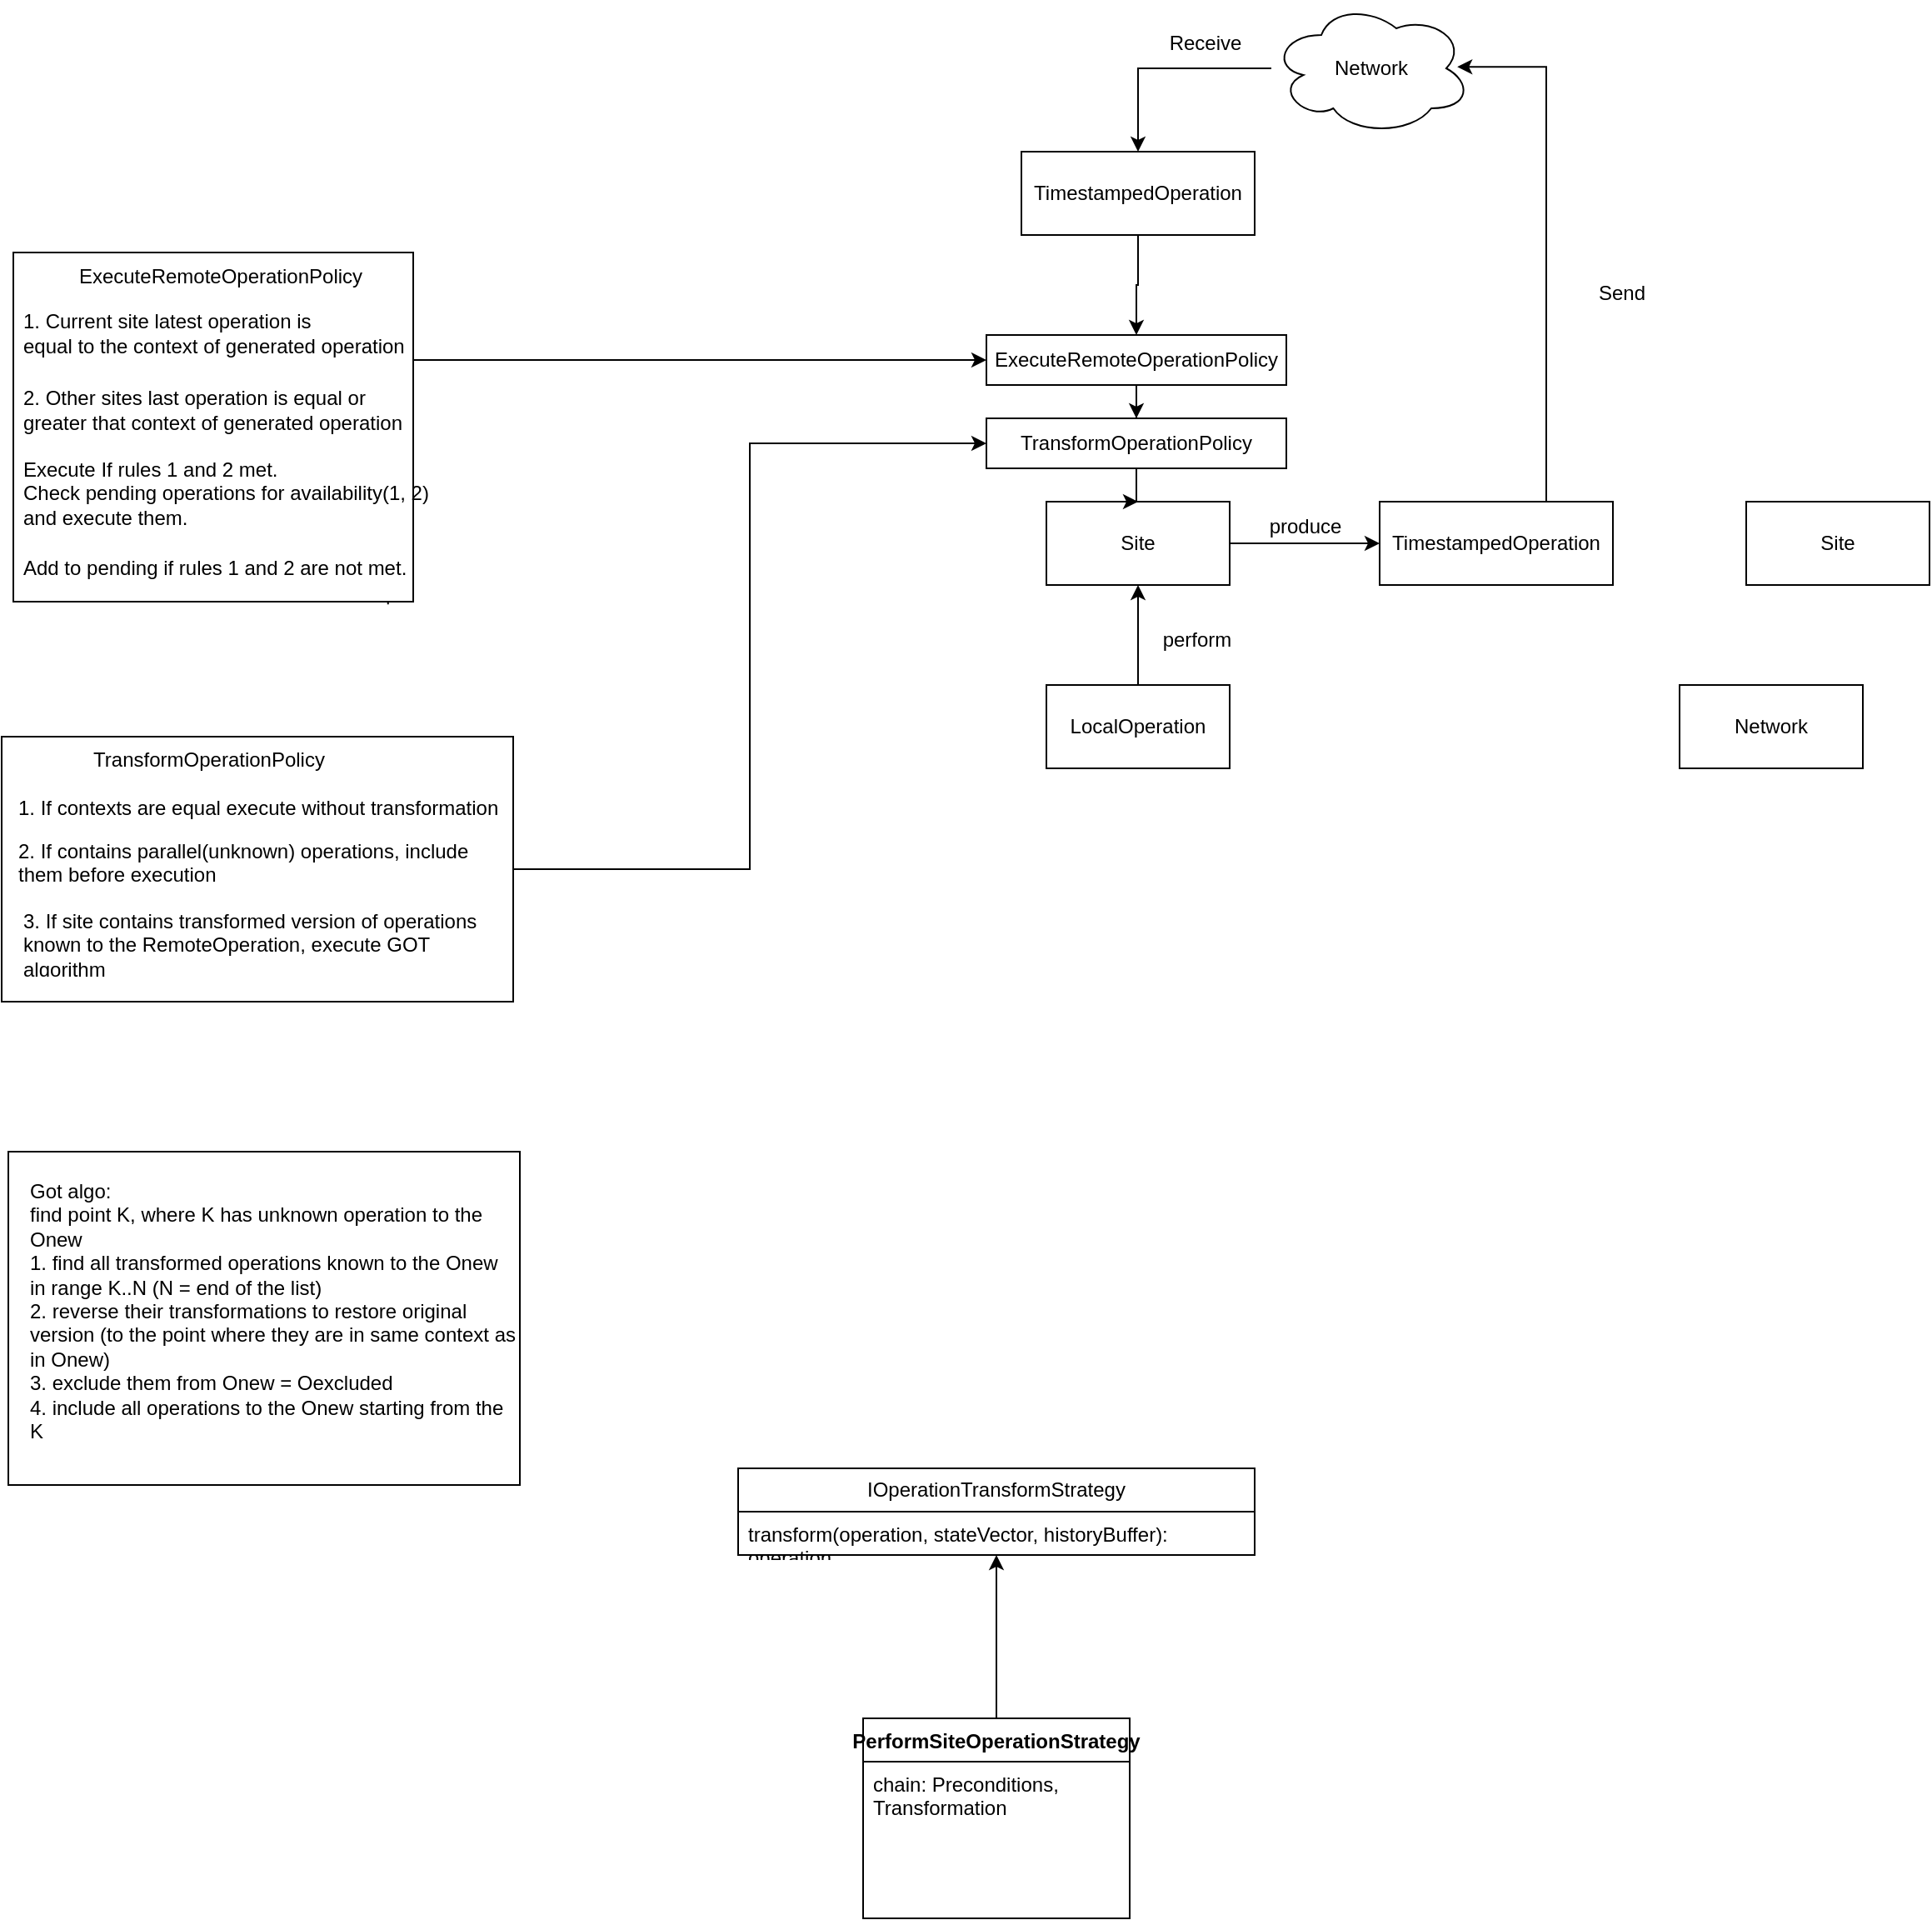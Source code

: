 <mxfile version="28.1.1">
  <diagram name="Page-1" id="J5SejxokWDs_I1bTdrdI">
    <mxGraphModel grid="1" page="1" gridSize="10" guides="1" tooltips="1" connect="1" arrows="1" fold="1" pageScale="1" pageWidth="850" pageHeight="1100" math="0" shadow="0">
      <root>
        <mxCell id="0" />
        <mxCell id="1" parent="0" />
        <mxCell id="sRo3M1c-TqLhEgrN3lf_-10" value="" style="edgeStyle=orthogonalEdgeStyle;rounded=0;orthogonalLoop=1;jettySize=auto;html=1;" edge="1" parent="1" source="sRo3M1c-TqLhEgrN3lf_-5" target="sRo3M1c-TqLhEgrN3lf_-9">
          <mxGeometry relative="1" as="geometry" />
        </mxCell>
        <mxCell id="sRo3M1c-TqLhEgrN3lf_-5" value="Site" style="html=1;whiteSpace=wrap;" vertex="1" parent="1">
          <mxGeometry x="230" y="300" width="110" height="50" as="geometry" />
        </mxCell>
        <mxCell id="sRo3M1c-TqLhEgrN3lf_-7" style="edgeStyle=orthogonalEdgeStyle;rounded=0;orthogonalLoop=1;jettySize=auto;html=1;" edge="1" parent="1" source="sRo3M1c-TqLhEgrN3lf_-6" target="sRo3M1c-TqLhEgrN3lf_-5">
          <mxGeometry relative="1" as="geometry" />
        </mxCell>
        <mxCell id="sRo3M1c-TqLhEgrN3lf_-6" value="LocalOperation" style="html=1;whiteSpace=wrap;" vertex="1" parent="1">
          <mxGeometry x="230" y="410" width="110" height="50" as="geometry" />
        </mxCell>
        <mxCell id="sRo3M1c-TqLhEgrN3lf_-8" value="perform" style="text;html=1;align=center;verticalAlign=middle;resizable=0;points=[];autosize=1;strokeColor=none;fillColor=none;" vertex="1" parent="1">
          <mxGeometry x="290" y="368" width="60" height="30" as="geometry" />
        </mxCell>
        <mxCell id="sRo3M1c-TqLhEgrN3lf_-9" value="TimestampedOperation" style="html=1;whiteSpace=wrap;" vertex="1" parent="1">
          <mxGeometry x="430" y="300" width="140" height="50" as="geometry" />
        </mxCell>
        <mxCell id="sRo3M1c-TqLhEgrN3lf_-11" value="produce" style="text;html=1;align=center;verticalAlign=middle;resizable=0;points=[];autosize=1;strokeColor=none;fillColor=none;" vertex="1" parent="1">
          <mxGeometry x="350" y="300" width="70" height="30" as="geometry" />
        </mxCell>
        <mxCell id="sRo3M1c-TqLhEgrN3lf_-12" value="Network" style="html=1;whiteSpace=wrap;" vertex="1" parent="1">
          <mxGeometry x="610" y="410" width="110" height="50" as="geometry" />
        </mxCell>
        <mxCell id="sRo3M1c-TqLhEgrN3lf_-13" value="Site" style="html=1;whiteSpace=wrap;" vertex="1" parent="1">
          <mxGeometry x="650" y="300" width="110" height="50" as="geometry" />
        </mxCell>
        <mxCell id="sRo3M1c-TqLhEgrN3lf_-22" style="edgeStyle=orthogonalEdgeStyle;rounded=0;orthogonalLoop=1;jettySize=auto;html=1;" edge="1" parent="1" source="sRo3M1c-TqLhEgrN3lf_-14" target="sRo3M1c-TqLhEgrN3lf_-21">
          <mxGeometry relative="1" as="geometry" />
        </mxCell>
        <mxCell id="sRo3M1c-TqLhEgrN3lf_-14" value="TimestampedOperation" style="html=1;whiteSpace=wrap;" vertex="1" parent="1">
          <mxGeometry x="215" y="90" width="140" height="50" as="geometry" />
        </mxCell>
        <mxCell id="sRo3M1c-TqLhEgrN3lf_-16" style="edgeStyle=orthogonalEdgeStyle;rounded=0;orthogonalLoop=1;jettySize=auto;html=1;" edge="1" parent="1" source="sRo3M1c-TqLhEgrN3lf_-15" target="sRo3M1c-TqLhEgrN3lf_-14">
          <mxGeometry relative="1" as="geometry" />
        </mxCell>
        <mxCell id="sRo3M1c-TqLhEgrN3lf_-15" value="Network" style="ellipse;shape=cloud;whiteSpace=wrap;html=1;" vertex="1" parent="1">
          <mxGeometry x="365" width="120" height="80" as="geometry" />
        </mxCell>
        <mxCell id="sRo3M1c-TqLhEgrN3lf_-17" value="Receive" style="text;html=1;align=center;verticalAlign=middle;resizable=0;points=[];autosize=1;strokeColor=none;fillColor=none;" vertex="1" parent="1">
          <mxGeometry x="290" y="10" width="70" height="30" as="geometry" />
        </mxCell>
        <mxCell id="sRo3M1c-TqLhEgrN3lf_-30" style="edgeStyle=orthogonalEdgeStyle;rounded=0;orthogonalLoop=1;jettySize=auto;html=1;exitX=0.937;exitY=1.008;exitDx=0;exitDy=0;exitPerimeter=0;" edge="1" parent="1" source="sRo3M1c-TqLhEgrN3lf_-19" target="sRo3M1c-TqLhEgrN3lf_-21">
          <mxGeometry relative="1" as="geometry">
            <mxPoint x="129" y="215" as="sourcePoint" />
            <Array as="points">
              <mxPoint x="-165" y="215" />
            </Array>
          </mxGeometry>
        </mxCell>
        <mxCell id="sRo3M1c-TqLhEgrN3lf_-19" value="" style="html=1;whiteSpace=wrap;" vertex="1" parent="1">
          <mxGeometry x="-390" y="150.5" width="240" height="209.5" as="geometry" />
        </mxCell>
        <mxCell id="sRo3M1c-TqLhEgrN3lf_-43" style="edgeStyle=orthogonalEdgeStyle;rounded=0;orthogonalLoop=1;jettySize=auto;html=1;" edge="1" parent="1" source="sRo3M1c-TqLhEgrN3lf_-21" target="sRo3M1c-TqLhEgrN3lf_-42">
          <mxGeometry relative="1" as="geometry" />
        </mxCell>
        <mxCell id="sRo3M1c-TqLhEgrN3lf_-21" value="ExecuteRemoteOperationPolicy" style="rounded=0;whiteSpace=wrap;html=1;" vertex="1" parent="1">
          <mxGeometry x="194" y="200" width="180" height="30" as="geometry" />
        </mxCell>
        <mxCell id="sRo3M1c-TqLhEgrN3lf_-23" value="1. Current site latest operation is &lt;br&gt;equal to the context of generated operation" style="text;align=left;verticalAlign=middle;resizable=0;points=[];autosize=1;strokeColor=none;fillColor=none;html=1;" vertex="1" parent="1">
          <mxGeometry x="-386" y="178.5" width="250" height="40" as="geometry" />
        </mxCell>
        <mxCell id="sRo3M1c-TqLhEgrN3lf_-24" value="&lt;span style=&quot;text-wrap-mode: wrap;&quot;&gt;ExecuteRemoteOperationPolicy&lt;/span&gt;" style="text;html=1;align=center;verticalAlign=middle;resizable=0;points=[];autosize=1;strokeColor=none;fillColor=none;" vertex="1" parent="1">
          <mxGeometry x="-361" y="149.5" width="190" height="30" as="geometry" />
        </mxCell>
        <mxCell id="sRo3M1c-TqLhEgrN3lf_-28" value="2. Other sites last operation is equal&lt;span style=&quot;background-color: transparent; color: light-dark(rgb(0, 0, 0), rgb(255, 255, 255));&quot;&gt;&amp;nbsp;or&amp;nbsp;&lt;/span&gt;&lt;div&gt;&lt;span style=&quot;background-color: transparent; color: light-dark(rgb(0, 0, 0), rgb(255, 255, 255));&quot;&gt;greater that context &lt;/span&gt;&lt;span style=&quot;background-color: transparent; color: light-dark(rgb(0, 0, 0), rgb(255, 255, 255));&quot;&gt;of generated operation&lt;/span&gt;&lt;/div&gt;" style="text;align=left;verticalAlign=middle;resizable=0;points=[];autosize=1;strokeColor=none;fillColor=none;html=1;" vertex="1" parent="1">
          <mxGeometry x="-386" y="224.5" width="250" height="40" as="geometry" />
        </mxCell>
        <mxCell id="sRo3M1c-TqLhEgrN3lf_-47" style="edgeStyle=orthogonalEdgeStyle;rounded=0;orthogonalLoop=1;jettySize=auto;html=1;entryX=0;entryY=0.5;entryDx=0;entryDy=0;" edge="1" parent="1" source="sRo3M1c-TqLhEgrN3lf_-36" target="sRo3M1c-TqLhEgrN3lf_-42">
          <mxGeometry relative="1" as="geometry" />
        </mxCell>
        <mxCell id="sRo3M1c-TqLhEgrN3lf_-36" value="" style="html=1;whiteSpace=wrap;" vertex="1" parent="1">
          <mxGeometry x="-397" y="441" width="307" height="159" as="geometry" />
        </mxCell>
        <mxCell id="sRo3M1c-TqLhEgrN3lf_-38" value="&lt;span style=&quot;text-wrap-mode: wrap;&quot;&gt;TransformOperationPolicy&lt;/span&gt;" style="text;html=1;align=center;verticalAlign=middle;resizable=0;points=[];autosize=1;strokeColor=none;fillColor=none;" vertex="1" parent="1">
          <mxGeometry x="-353" y="440" width="160" height="30" as="geometry" />
        </mxCell>
        <mxCell id="sRo3M1c-TqLhEgrN3lf_-40" value="Execute If rules 1 and 2 met.&amp;nbsp;&lt;div&gt;Check pending operations for availability(1, 2)&amp;nbsp;&lt;/div&gt;&lt;div&gt;and execute them.&lt;/div&gt;" style="text;align=left;verticalAlign=middle;resizable=0;points=[];autosize=1;strokeColor=none;fillColor=none;html=1;" vertex="1" parent="1">
          <mxGeometry x="-386" y="264.5" width="270" height="60" as="geometry" />
        </mxCell>
        <mxCell id="sRo3M1c-TqLhEgrN3lf_-41" value="Add to pending if rules 1 and 2 are not met." style="text;align=left;verticalAlign=middle;resizable=0;points=[];autosize=1;strokeColor=none;fillColor=none;html=1;" vertex="1" parent="1">
          <mxGeometry x="-386" y="324.5" width="250" height="30" as="geometry" />
        </mxCell>
        <mxCell id="sRo3M1c-TqLhEgrN3lf_-44" style="edgeStyle=orthogonalEdgeStyle;rounded=0;orthogonalLoop=1;jettySize=auto;html=1;" edge="1" parent="1" source="sRo3M1c-TqLhEgrN3lf_-42" target="sRo3M1c-TqLhEgrN3lf_-5">
          <mxGeometry relative="1" as="geometry" />
        </mxCell>
        <mxCell id="sRo3M1c-TqLhEgrN3lf_-42" value="TransformOperationPolicy" style="rounded=0;whiteSpace=wrap;html=1;" vertex="1" parent="1">
          <mxGeometry x="194" y="250" width="180" height="30" as="geometry" />
        </mxCell>
        <mxCell id="sRo3M1c-TqLhEgrN3lf_-45" style="edgeStyle=orthogonalEdgeStyle;rounded=0;orthogonalLoop=1;jettySize=auto;html=1;entryX=0.93;entryY=0.489;entryDx=0;entryDy=0;entryPerimeter=0;" edge="1" parent="1" source="sRo3M1c-TqLhEgrN3lf_-9" target="sRo3M1c-TqLhEgrN3lf_-15">
          <mxGeometry relative="1" as="geometry">
            <Array as="points">
              <mxPoint x="530" y="39" />
            </Array>
          </mxGeometry>
        </mxCell>
        <mxCell id="sRo3M1c-TqLhEgrN3lf_-46" value="Send" style="text;html=1;align=center;verticalAlign=middle;resizable=0;points=[];autosize=1;strokeColor=none;fillColor=none;" vertex="1" parent="1">
          <mxGeometry x="550" y="160" width="50" height="30" as="geometry" />
        </mxCell>
        <mxCell id="sRo3M1c-TqLhEgrN3lf_-48" value="1. If contexts are equal execute without transformation" style="text;strokeColor=none;fillColor=none;align=left;verticalAlign=top;spacingLeft=4;spacingRight=4;overflow=hidden;rotatable=0;points=[[0,0.5],[1,0.5]];portConstraint=eastwest;whiteSpace=wrap;" vertex="1" parent="1">
          <mxGeometry x="-393" y="470" width="303" height="26" as="geometry" />
        </mxCell>
        <mxCell id="sRo3M1c-TqLhEgrN3lf_-49" value="2. If contains parallel(unknown) operations, include them before execution" style="text;strokeColor=none;fillColor=none;align=left;verticalAlign=top;spacingLeft=4;spacingRight=4;overflow=hidden;rotatable=0;points=[[0,0.5],[1,0.5]];portConstraint=eastwest;whiteSpace=wrap;" vertex="1" parent="1">
          <mxGeometry x="-393" y="496" width="303" height="44" as="geometry" />
        </mxCell>
        <mxCell id="sRo3M1c-TqLhEgrN3lf_-50" value="3. If site contains transformed version of operations known to the RemoteOperation, execute GOT algorithm" style="text;strokeColor=none;fillColor=none;align=left;verticalAlign=top;spacingLeft=4;spacingRight=4;overflow=hidden;rotatable=0;points=[[0,0.5],[1,0.5]];portConstraint=eastwest;whiteSpace=wrap;" vertex="1" parent="1">
          <mxGeometry x="-390" y="538" width="303" height="44" as="geometry" />
        </mxCell>
        <mxCell id="XN1H7O15hgds6QESsMdB-1" value="" style="html=1;whiteSpace=wrap;" vertex="1" parent="1">
          <mxGeometry x="-393" y="690" width="307" height="200" as="geometry" />
        </mxCell>
        <mxCell id="XN1H7O15hgds6QESsMdB-2" value="Got algo: &#xa;find point K, where K has unknown operation to the Onew&#xa;1. find all transformed operations known to the Onew in range K..N (N = end of the list)&#xa;2. reverse their transformations to restore original version (to the point where they are in same context as in Onew)&#xa;3. exclude them from Onew = Oexcluded&#xa;4. include all operations to the Onew starting from the K " style="text;strokeColor=none;fillColor=none;align=left;verticalAlign=top;spacingLeft=4;spacingRight=4;overflow=hidden;rotatable=0;points=[[0,0.5],[1,0.5]];portConstraint=eastwest;whiteSpace=wrap;" vertex="1" parent="1">
          <mxGeometry x="-386" y="700" width="303" height="190" as="geometry" />
        </mxCell>
        <mxCell id="XN1H7O15hgds6QESsMdB-4" value="IOperationTransformStrategy" style="swimlane;fontStyle=0;childLayout=stackLayout;horizontal=1;startSize=26;fillColor=none;horizontalStack=0;resizeParent=1;resizeParentMax=0;resizeLast=0;collapsible=1;marginBottom=0;whiteSpace=wrap;html=1;" vertex="1" parent="1">
          <mxGeometry x="45" y="880" width="310" height="52" as="geometry" />
        </mxCell>
        <mxCell id="XN1H7O15hgds6QESsMdB-5" value="transform(operation, stateVector, historyBuffer): operation" style="text;strokeColor=none;fillColor=none;align=left;verticalAlign=top;spacingLeft=4;spacingRight=4;overflow=hidden;rotatable=0;points=[[0,0.5],[1,0.5]];portConstraint=eastwest;whiteSpace=wrap;html=1;" vertex="1" parent="XN1H7O15hgds6QESsMdB-4">
          <mxGeometry y="26" width="310" height="26" as="geometry" />
        </mxCell>
        <mxCell id="XN1H7O15hgds6QESsMdB-14" style="edgeStyle=orthogonalEdgeStyle;rounded=0;orthogonalLoop=1;jettySize=auto;html=1;" edge="1" parent="1" source="XN1H7O15hgds6QESsMdB-10" target="XN1H7O15hgds6QESsMdB-4">
          <mxGeometry relative="1" as="geometry" />
        </mxCell>
        <mxCell id="XN1H7O15hgds6QESsMdB-10" value="PerformSiteOperationStrategy" style="swimlane;fontStyle=1;align=center;verticalAlign=top;childLayout=stackLayout;horizontal=1;startSize=26;horizontalStack=0;resizeParent=1;resizeParentMax=0;resizeLast=0;collapsible=1;marginBottom=0;whiteSpace=wrap;html=1;" vertex="1" parent="1">
          <mxGeometry x="120" y="1030" width="160" height="120" as="geometry" />
        </mxCell>
        <mxCell id="XN1H7O15hgds6QESsMdB-11" value="chain: Preconditions, Transformation" style="text;strokeColor=none;fillColor=none;align=left;verticalAlign=top;spacingLeft=4;spacingRight=4;overflow=hidden;rotatable=0;points=[[0,0.5],[1,0.5]];portConstraint=eastwest;whiteSpace=wrap;html=1;" vertex="1" parent="XN1H7O15hgds6QESsMdB-10">
          <mxGeometry y="26" width="160" height="94" as="geometry" />
        </mxCell>
      </root>
    </mxGraphModel>
  </diagram>
</mxfile>

